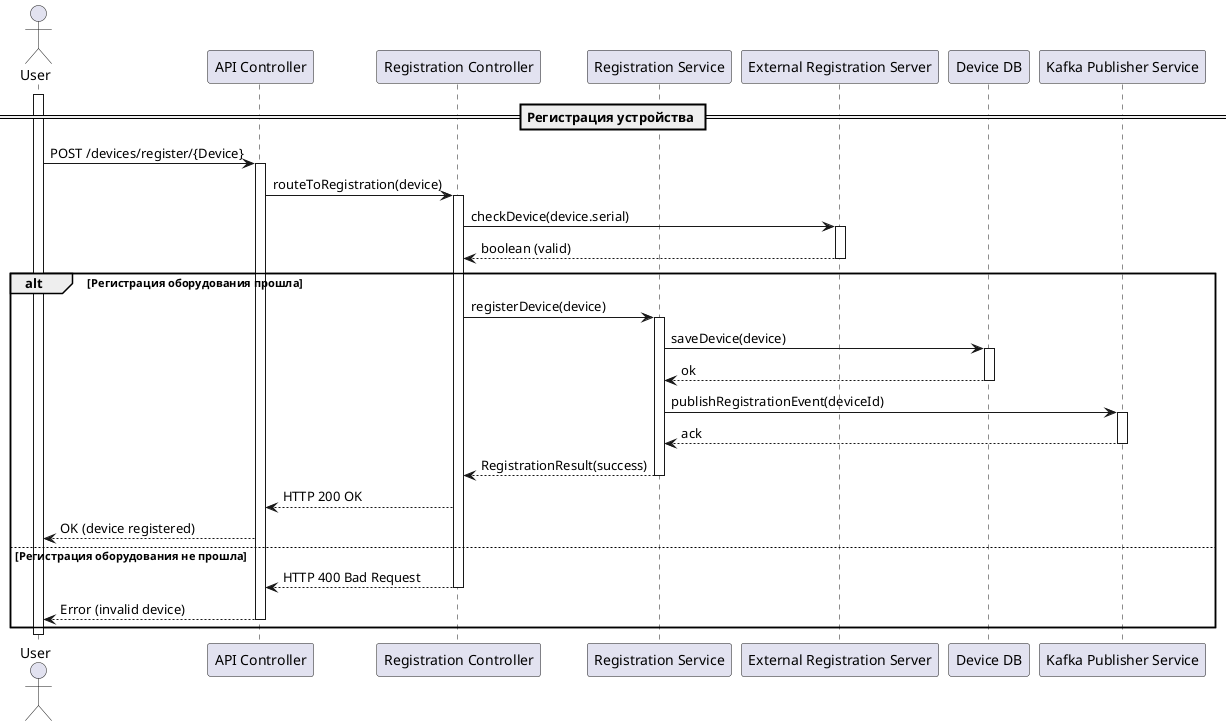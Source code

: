 @startuml C4_Sequence_Diagram_Registrating_Device

actor User
participant "API Controller" as api
participant "Registration Controller" as regCtrl
participant "Registration Service" as regSvc
participant "External Registration Server" as external
participant "Device DB" as db
participant "Kafka Publisher Service" as kafka

== Регистрация устройства ==
Activate User

User -> api++ : POST /devices/register/{Device}
api -> regCtrl++ : routeToRegistration(device)
regCtrl -> external++ : checkDevice(device.serial)
external --> regCtrl--: boolean (valid)
alt Регистрация оборудования прошла
    regCtrl -> regSvc++: registerDevice(device)
    regSvc -> db++ : saveDevice(device)
    db --> regSvc--: ok
    regSvc -> kafka++ : publishRegistrationEvent(deviceId)
    kafka --> regSvc-- : ack
    regSvc --> regCtrl-- : RegistrationResult(success)
    regCtrl --> api : HTTP 200 OK
    api --> User : OK (device registered)
else Регистрация оборудования не прошла
    regCtrl --> api--: HTTP 400 Bad Request
    api --> User-- : Error (invalid device)
end

deactivate User

@enduml